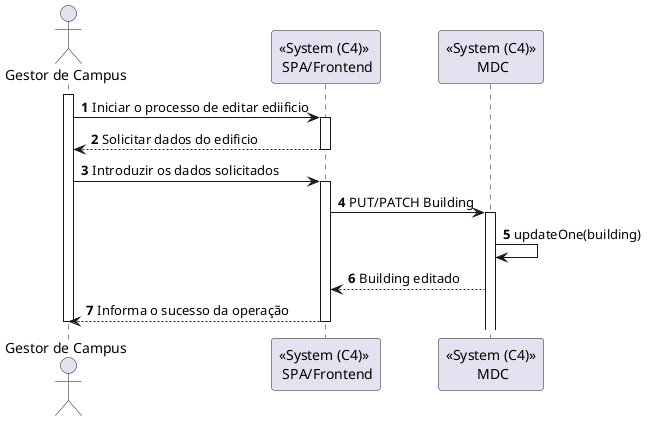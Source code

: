 @startuml
autonumber
actor "Gestor de Campus" as GC

participant "<<System (C4)>> \n SPA/Frontend"   as UI
participant "<<System (C4)>>\n MDC" as MDC

activate GC


GC -> UI : Iniciar o processo de editar ediificio
activate UI
UI --> GC : Solicitar dados do edificio
deactivate UI
GC -> UI : Introduzir os dados solicitados
activate UI
UI -> MDC : PUT/PATCH Building
activate MDC
MDC -> MDC : updateOne(building)
MDC --> UI : Building editado
UI --> GC : Informa o sucesso da operação
deactivate UI

deactivate GC

@enduml
